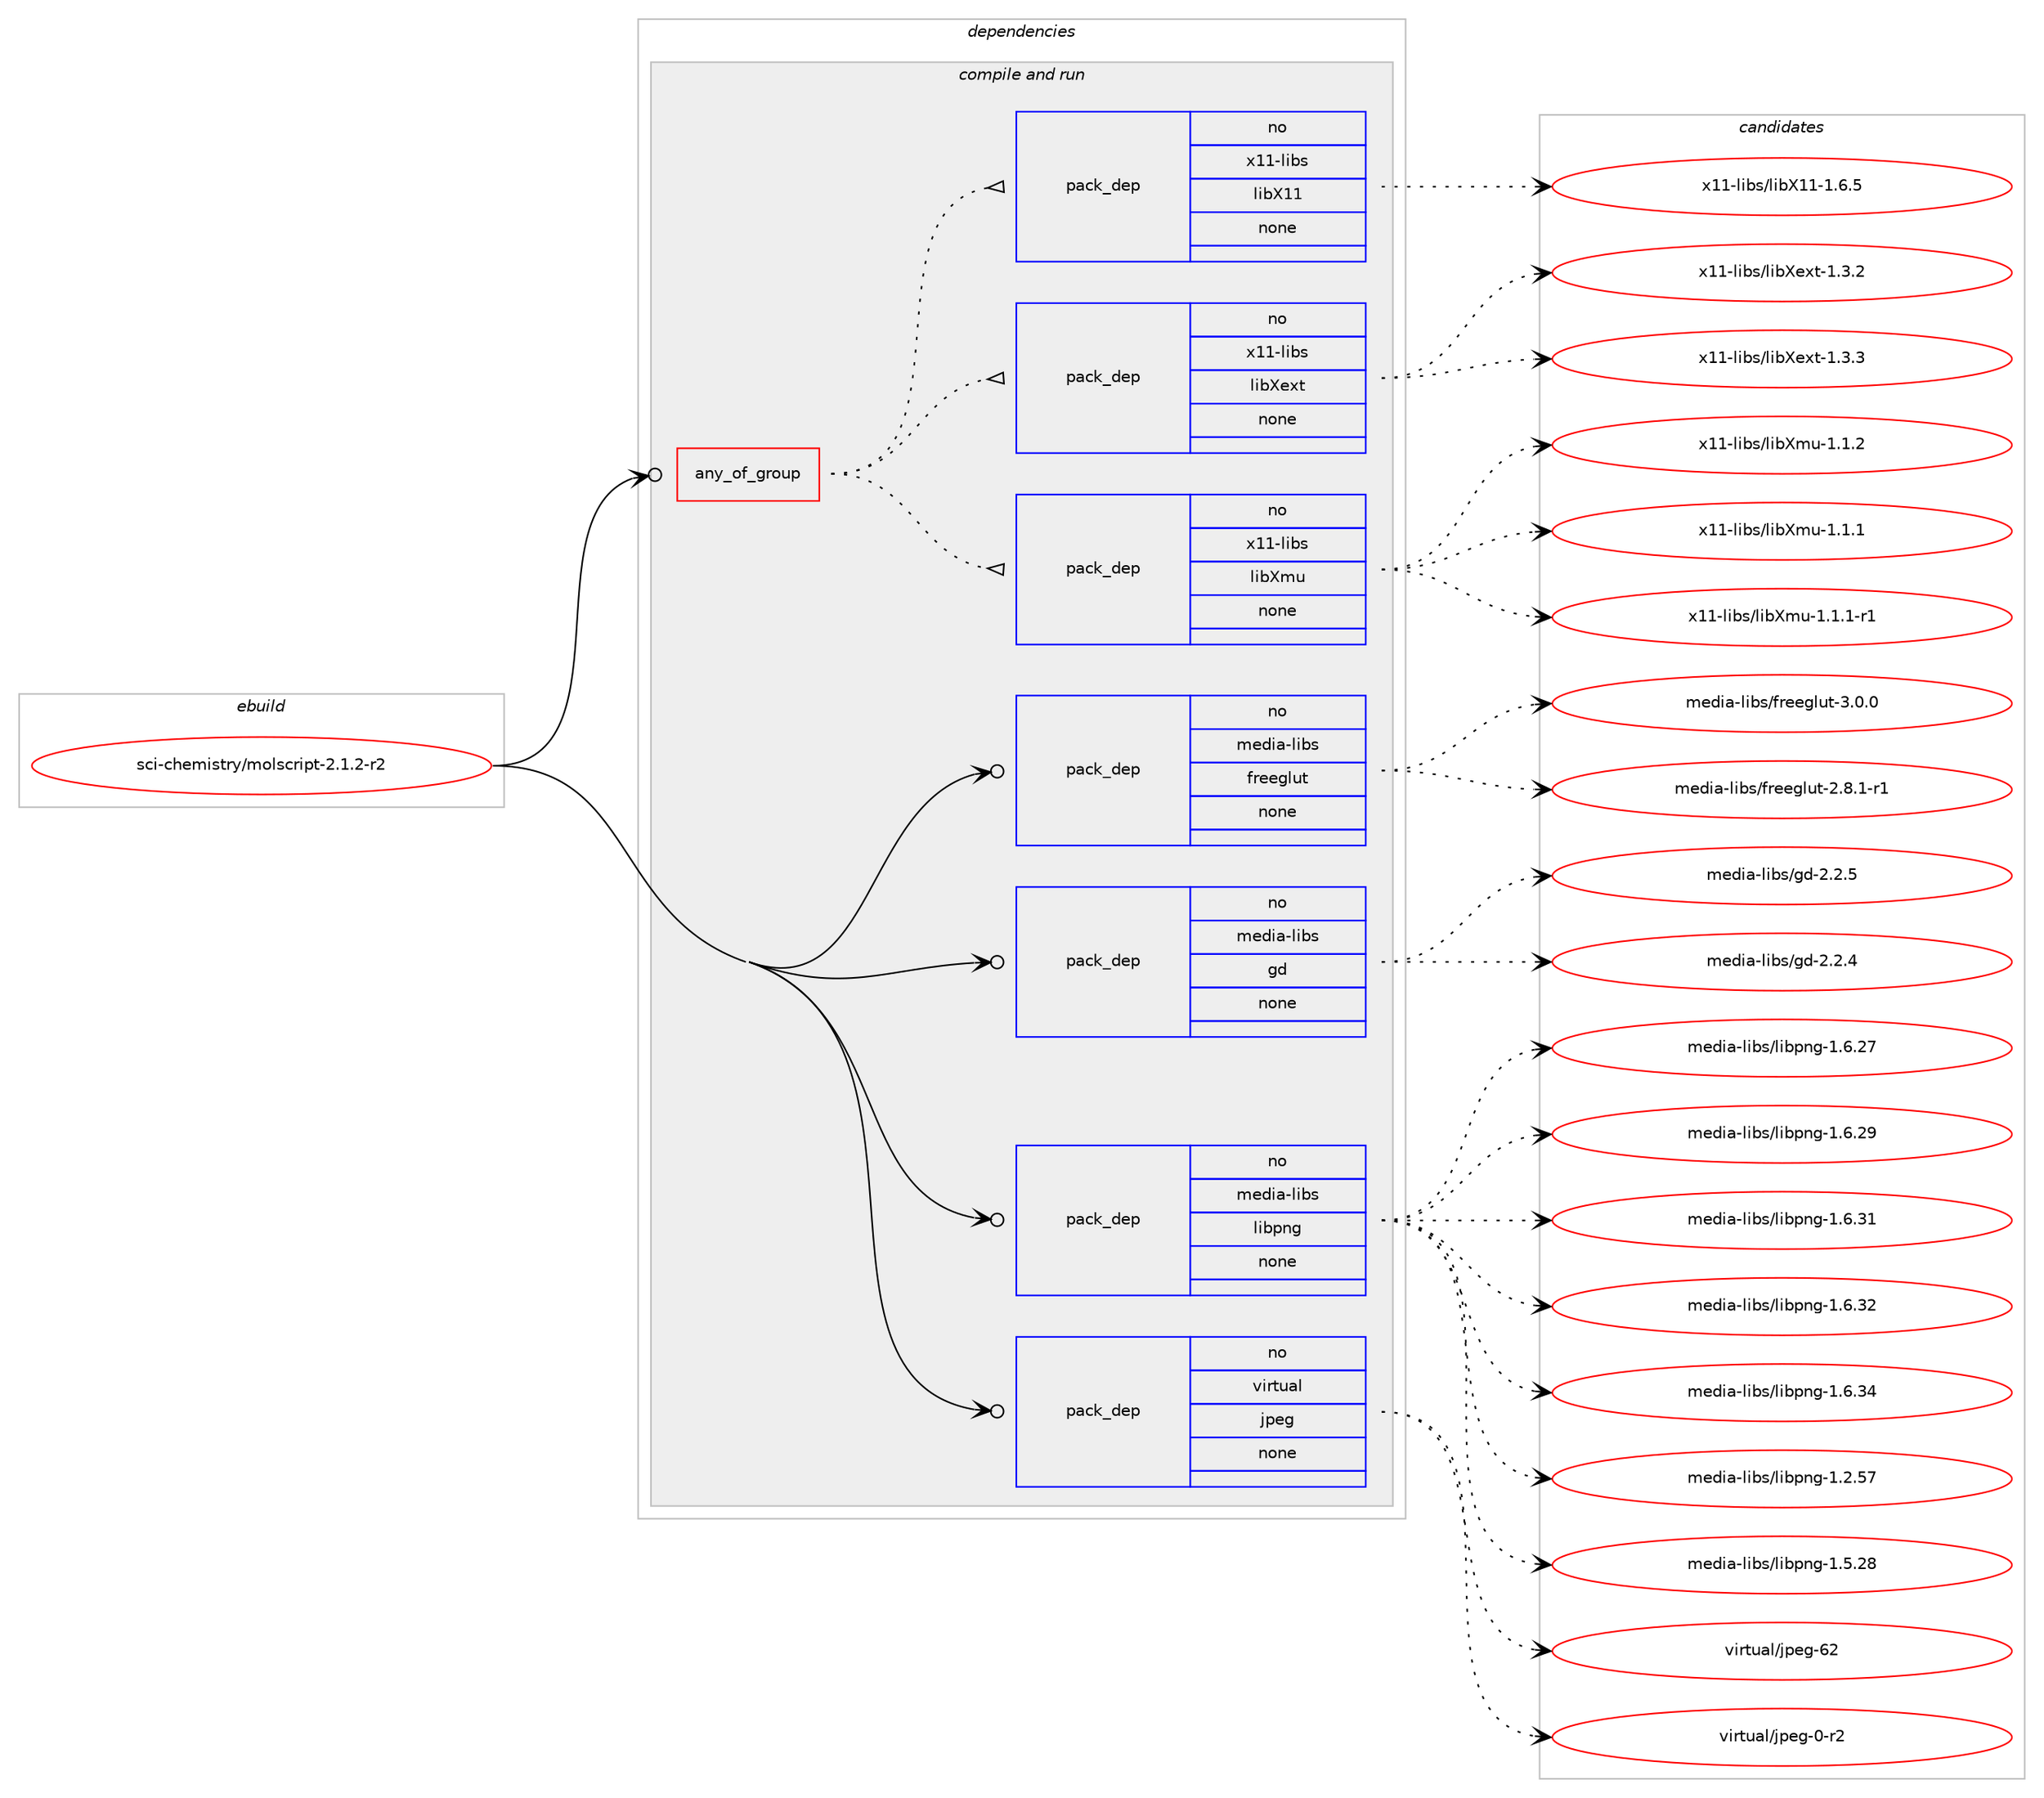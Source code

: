 digraph prolog {

# *************
# Graph options
# *************

newrank=true;
concentrate=true;
compound=true;
graph [rankdir=LR,fontname=Helvetica,fontsize=10,ranksep=1.5];#, ranksep=2.5, nodesep=0.2];
edge  [arrowhead=vee];
node  [fontname=Helvetica,fontsize=10];

# **********
# The ebuild
# **********

subgraph cluster_leftcol {
color=gray;
rank=same;
label=<<i>ebuild</i>>;
id [label="sci-chemistry/molscript-2.1.2-r2", color=red, width=4, href="../sci-chemistry/molscript-2.1.2-r2.svg"];
}

# ****************
# The dependencies
# ****************

subgraph cluster_midcol {
color=gray;
label=<<i>dependencies</i>>;
subgraph cluster_compile {
fillcolor="#eeeeee";
style=filled;
label=<<i>compile</i>>;
}
subgraph cluster_compileandrun {
fillcolor="#eeeeee";
style=filled;
label=<<i>compile and run</i>>;
subgraph any7520 {
dependency446661 [label=<<TABLE BORDER="0" CELLBORDER="1" CELLSPACING="0" CELLPADDING="4"><TR><TD CELLPADDING="10">any_of_group</TD></TR></TABLE>>, shape=none, color=red];subgraph pack329222 {
dependency446662 [label=<<TABLE BORDER="0" CELLBORDER="1" CELLSPACING="0" CELLPADDING="4" WIDTH="220"><TR><TD ROWSPAN="6" CELLPADDING="30">pack_dep</TD></TR><TR><TD WIDTH="110">no</TD></TR><TR><TD>x11-libs</TD></TR><TR><TD>libXmu</TD></TR><TR><TD>none</TD></TR><TR><TD></TD></TR></TABLE>>, shape=none, color=blue];
}
dependency446661:e -> dependency446662:w [weight=20,style="dotted",arrowhead="oinv"];
subgraph pack329223 {
dependency446663 [label=<<TABLE BORDER="0" CELLBORDER="1" CELLSPACING="0" CELLPADDING="4" WIDTH="220"><TR><TD ROWSPAN="6" CELLPADDING="30">pack_dep</TD></TR><TR><TD WIDTH="110">no</TD></TR><TR><TD>x11-libs</TD></TR><TR><TD>libXext</TD></TR><TR><TD>none</TD></TR><TR><TD></TD></TR></TABLE>>, shape=none, color=blue];
}
dependency446661:e -> dependency446663:w [weight=20,style="dotted",arrowhead="oinv"];
subgraph pack329224 {
dependency446664 [label=<<TABLE BORDER="0" CELLBORDER="1" CELLSPACING="0" CELLPADDING="4" WIDTH="220"><TR><TD ROWSPAN="6" CELLPADDING="30">pack_dep</TD></TR><TR><TD WIDTH="110">no</TD></TR><TR><TD>x11-libs</TD></TR><TR><TD>libX11</TD></TR><TR><TD>none</TD></TR><TR><TD></TD></TR></TABLE>>, shape=none, color=blue];
}
dependency446661:e -> dependency446664:w [weight=20,style="dotted",arrowhead="oinv"];
}
id:e -> dependency446661:w [weight=20,style="solid",arrowhead="odotvee"];
subgraph pack329225 {
dependency446665 [label=<<TABLE BORDER="0" CELLBORDER="1" CELLSPACING="0" CELLPADDING="4" WIDTH="220"><TR><TD ROWSPAN="6" CELLPADDING="30">pack_dep</TD></TR><TR><TD WIDTH="110">no</TD></TR><TR><TD>media-libs</TD></TR><TR><TD>freeglut</TD></TR><TR><TD>none</TD></TR><TR><TD></TD></TR></TABLE>>, shape=none, color=blue];
}
id:e -> dependency446665:w [weight=20,style="solid",arrowhead="odotvee"];
subgraph pack329226 {
dependency446666 [label=<<TABLE BORDER="0" CELLBORDER="1" CELLSPACING="0" CELLPADDING="4" WIDTH="220"><TR><TD ROWSPAN="6" CELLPADDING="30">pack_dep</TD></TR><TR><TD WIDTH="110">no</TD></TR><TR><TD>media-libs</TD></TR><TR><TD>gd</TD></TR><TR><TD>none</TD></TR><TR><TD></TD></TR></TABLE>>, shape=none, color=blue];
}
id:e -> dependency446666:w [weight=20,style="solid",arrowhead="odotvee"];
subgraph pack329227 {
dependency446667 [label=<<TABLE BORDER="0" CELLBORDER="1" CELLSPACING="0" CELLPADDING="4" WIDTH="220"><TR><TD ROWSPAN="6" CELLPADDING="30">pack_dep</TD></TR><TR><TD WIDTH="110">no</TD></TR><TR><TD>media-libs</TD></TR><TR><TD>libpng</TD></TR><TR><TD>none</TD></TR><TR><TD></TD></TR></TABLE>>, shape=none, color=blue];
}
id:e -> dependency446667:w [weight=20,style="solid",arrowhead="odotvee"];
subgraph pack329228 {
dependency446668 [label=<<TABLE BORDER="0" CELLBORDER="1" CELLSPACING="0" CELLPADDING="4" WIDTH="220"><TR><TD ROWSPAN="6" CELLPADDING="30">pack_dep</TD></TR><TR><TD WIDTH="110">no</TD></TR><TR><TD>virtual</TD></TR><TR><TD>jpeg</TD></TR><TR><TD>none</TD></TR><TR><TD></TD></TR></TABLE>>, shape=none, color=blue];
}
id:e -> dependency446668:w [weight=20,style="solid",arrowhead="odotvee"];
}
subgraph cluster_run {
fillcolor="#eeeeee";
style=filled;
label=<<i>run</i>>;
}
}

# **************
# The candidates
# **************

subgraph cluster_choices {
rank=same;
color=gray;
label=<<i>candidates</i>>;

subgraph choice329222 {
color=black;
nodesep=1;
choice12049494510810598115471081059888109117454946494649 [label="x11-libs/libXmu-1.1.1", color=red, width=4,href="../x11-libs/libXmu-1.1.1.svg"];
choice120494945108105981154710810598881091174549464946494511449 [label="x11-libs/libXmu-1.1.1-r1", color=red, width=4,href="../x11-libs/libXmu-1.1.1-r1.svg"];
choice12049494510810598115471081059888109117454946494650 [label="x11-libs/libXmu-1.1.2", color=red, width=4,href="../x11-libs/libXmu-1.1.2.svg"];
dependency446662:e -> choice12049494510810598115471081059888109117454946494649:w [style=dotted,weight="100"];
dependency446662:e -> choice120494945108105981154710810598881091174549464946494511449:w [style=dotted,weight="100"];
dependency446662:e -> choice12049494510810598115471081059888109117454946494650:w [style=dotted,weight="100"];
}
subgraph choice329223 {
color=black;
nodesep=1;
choice12049494510810598115471081059888101120116454946514650 [label="x11-libs/libXext-1.3.2", color=red, width=4,href="../x11-libs/libXext-1.3.2.svg"];
choice12049494510810598115471081059888101120116454946514651 [label="x11-libs/libXext-1.3.3", color=red, width=4,href="../x11-libs/libXext-1.3.3.svg"];
dependency446663:e -> choice12049494510810598115471081059888101120116454946514650:w [style=dotted,weight="100"];
dependency446663:e -> choice12049494510810598115471081059888101120116454946514651:w [style=dotted,weight="100"];
}
subgraph choice329224 {
color=black;
nodesep=1;
choice120494945108105981154710810598884949454946544653 [label="x11-libs/libX11-1.6.5", color=red, width=4,href="../x11-libs/libX11-1.6.5.svg"];
dependency446664:e -> choice120494945108105981154710810598884949454946544653:w [style=dotted,weight="100"];
}
subgraph choice329225 {
color=black;
nodesep=1;
choice109101100105974510810598115471021141011011031081171164550465646494511449 [label="media-libs/freeglut-2.8.1-r1", color=red, width=4,href="../media-libs/freeglut-2.8.1-r1.svg"];
choice10910110010597451081059811547102114101101103108117116455146484648 [label="media-libs/freeglut-3.0.0", color=red, width=4,href="../media-libs/freeglut-3.0.0.svg"];
dependency446665:e -> choice109101100105974510810598115471021141011011031081171164550465646494511449:w [style=dotted,weight="100"];
dependency446665:e -> choice10910110010597451081059811547102114101101103108117116455146484648:w [style=dotted,weight="100"];
}
subgraph choice329226 {
color=black;
nodesep=1;
choice10910110010597451081059811547103100455046504652 [label="media-libs/gd-2.2.4", color=red, width=4,href="../media-libs/gd-2.2.4.svg"];
choice10910110010597451081059811547103100455046504653 [label="media-libs/gd-2.2.5", color=red, width=4,href="../media-libs/gd-2.2.5.svg"];
dependency446666:e -> choice10910110010597451081059811547103100455046504652:w [style=dotted,weight="100"];
dependency446666:e -> choice10910110010597451081059811547103100455046504653:w [style=dotted,weight="100"];
}
subgraph choice329227 {
color=black;
nodesep=1;
choice109101100105974510810598115471081059811211010345494650465355 [label="media-libs/libpng-1.2.57", color=red, width=4,href="../media-libs/libpng-1.2.57.svg"];
choice109101100105974510810598115471081059811211010345494653465056 [label="media-libs/libpng-1.5.28", color=red, width=4,href="../media-libs/libpng-1.5.28.svg"];
choice109101100105974510810598115471081059811211010345494654465055 [label="media-libs/libpng-1.6.27", color=red, width=4,href="../media-libs/libpng-1.6.27.svg"];
choice109101100105974510810598115471081059811211010345494654465057 [label="media-libs/libpng-1.6.29", color=red, width=4,href="../media-libs/libpng-1.6.29.svg"];
choice109101100105974510810598115471081059811211010345494654465149 [label="media-libs/libpng-1.6.31", color=red, width=4,href="../media-libs/libpng-1.6.31.svg"];
choice109101100105974510810598115471081059811211010345494654465150 [label="media-libs/libpng-1.6.32", color=red, width=4,href="../media-libs/libpng-1.6.32.svg"];
choice109101100105974510810598115471081059811211010345494654465152 [label="media-libs/libpng-1.6.34", color=red, width=4,href="../media-libs/libpng-1.6.34.svg"];
dependency446667:e -> choice109101100105974510810598115471081059811211010345494650465355:w [style=dotted,weight="100"];
dependency446667:e -> choice109101100105974510810598115471081059811211010345494653465056:w [style=dotted,weight="100"];
dependency446667:e -> choice109101100105974510810598115471081059811211010345494654465055:w [style=dotted,weight="100"];
dependency446667:e -> choice109101100105974510810598115471081059811211010345494654465057:w [style=dotted,weight="100"];
dependency446667:e -> choice109101100105974510810598115471081059811211010345494654465149:w [style=dotted,weight="100"];
dependency446667:e -> choice109101100105974510810598115471081059811211010345494654465150:w [style=dotted,weight="100"];
dependency446667:e -> choice109101100105974510810598115471081059811211010345494654465152:w [style=dotted,weight="100"];
}
subgraph choice329228 {
color=black;
nodesep=1;
choice118105114116117971084710611210110345484511450 [label="virtual/jpeg-0-r2", color=red, width=4,href="../virtual/jpeg-0-r2.svg"];
choice1181051141161179710847106112101103455450 [label="virtual/jpeg-62", color=red, width=4,href="../virtual/jpeg-62.svg"];
dependency446668:e -> choice118105114116117971084710611210110345484511450:w [style=dotted,weight="100"];
dependency446668:e -> choice1181051141161179710847106112101103455450:w [style=dotted,weight="100"];
}
}

}
